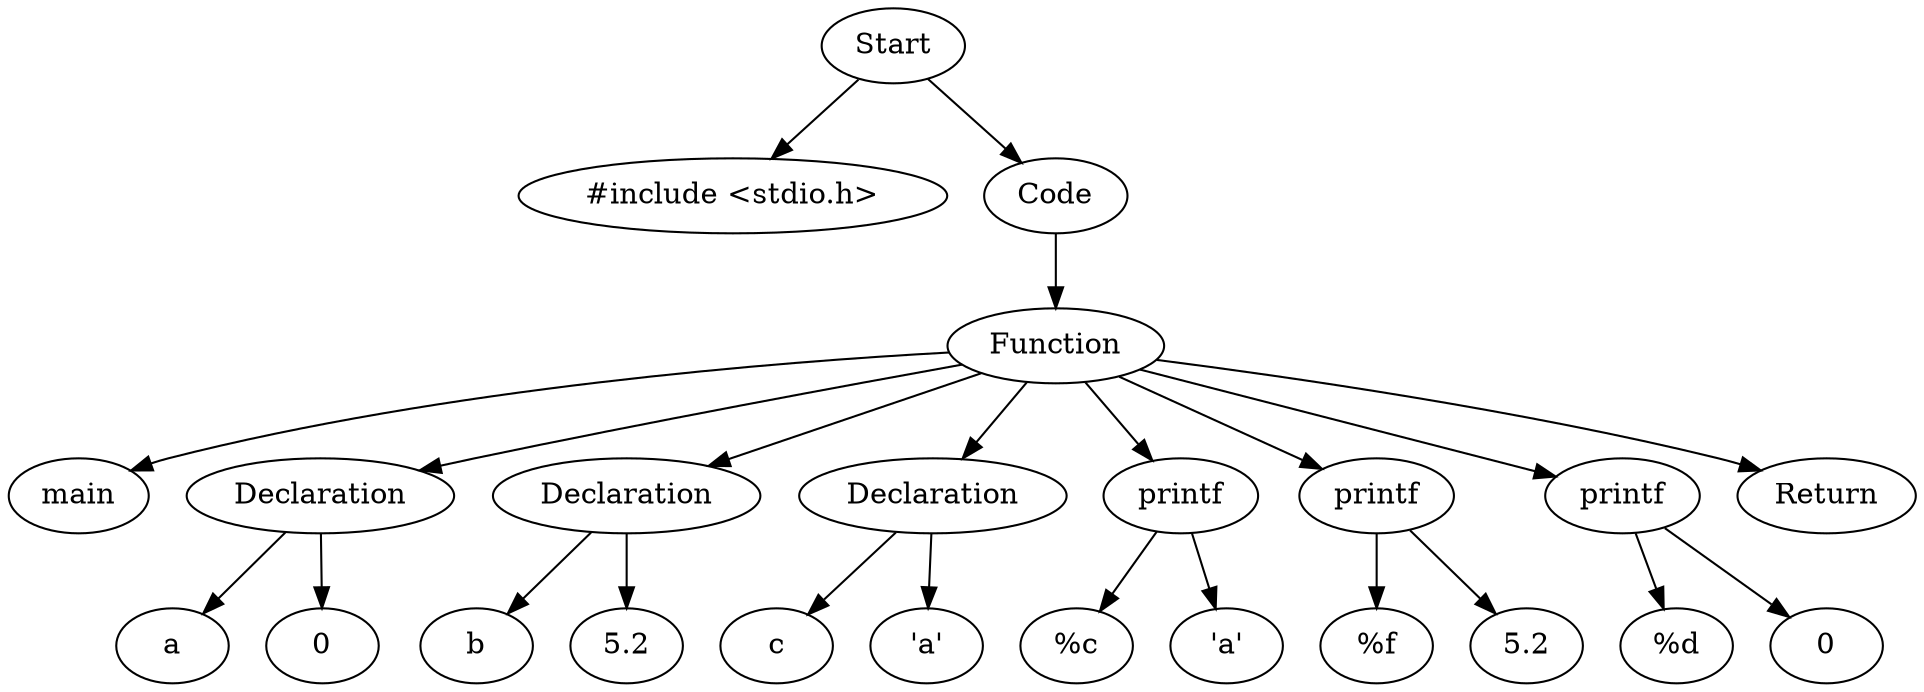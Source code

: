 digraph AST {
  "125152446534016" [label="Start"];
  "125152446534016" -> "125152446530224";
  "125152446534016" -> "125152446540496";
  "125152446530224" [label="#include <stdio.h>"];
  "125152446540496" [label="Code"];
  "125152446540496" -> "125152448610464";
  "125152448610464" [label="Function"];
  "125152448610464" -> "125152446524448";
  "125152448610464" -> "125152446513600";
  "125152448610464" -> "125152446522720";
  "125152448610464" -> "125152446528912";
  "125152448610464" -> "125152446516096";
  "125152448610464" -> "125152446513552";
  "125152448610464" -> "125152446514464";
  "125152448610464" -> "125152446522480";
  "125152446524448" [label="main"];
  "125152446513600" [label="Declaration"];
  "125152446513600" -> "125152446523056";
  "125152446513600" -> "125152446525504";
  "125152446523056" [label="a"];
  "125152446525504" [label="0"];
  "125152446522720" [label="Declaration"];
  "125152446522720" -> "125152446524544";
  "125152446522720" -> "125152446525840";
  "125152446524544" [label="b"];
  "125152446525840" [label="5.2"];
  "125152446528912" [label="Declaration"];
  "125152446528912" -> "125152446516528";
  "125152446528912" -> "125152446523968";
  "125152446516528" [label="c"];
  "125152446523968" [label="'a'"];
  "125152446516096" [label="printf"];
  "125152446516096" -> "125152446528864";
  "125152446516096" -> "125152446523296";
  "125152446528864" [label="%c"];
  "125152446523296" [label="'a'"];
  "125152446513552" [label="printf"];
  "125152446513552" -> "125152446528240";
  "125152446513552" -> "125152446529296";
  "125152446528240" [label="%f"];
  "125152446529296" [label="5.2"];
  "125152446514464" [label="printf"];
  "125152446514464" -> "125152446528624";
  "125152446514464" -> "125152446529152";
  "125152446528624" [label="%d"];
  "125152446529152" [label="0"];
  "125152446522480" [label="Return"];
}

